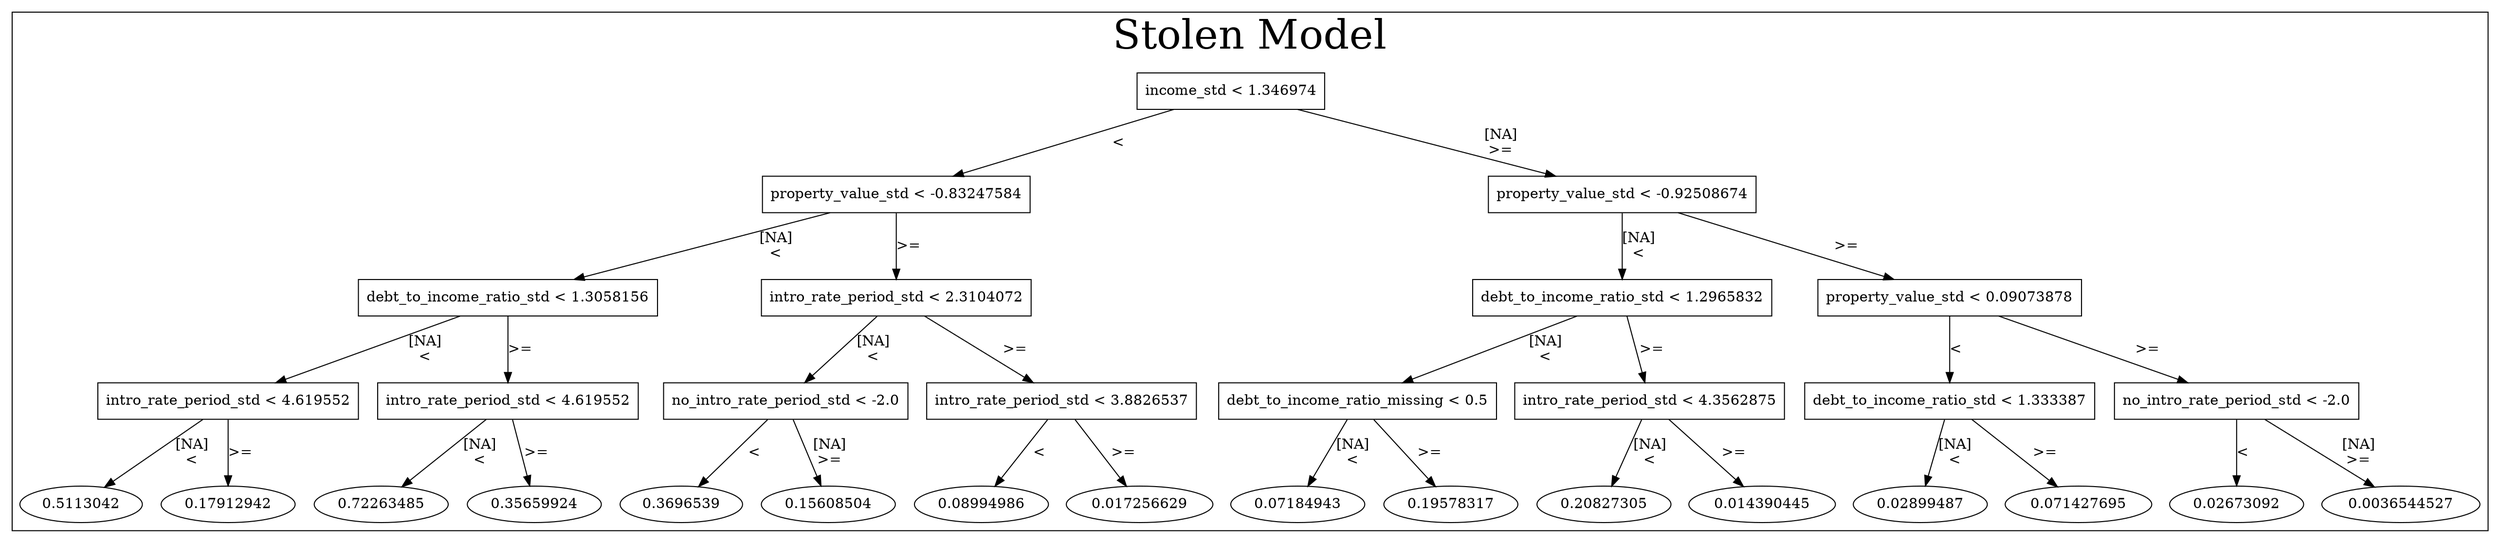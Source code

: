 /*
Generated by:
    http://https://github.com/h2oai/h2o-3/tree/master/h2o-genmodel/src/main/java/hex/genmodel/tools/PrintMojo.java
*/

/*
On a mac:

$ brew install graphviz
$ dot -Tpng file.gv -o file.png
$ open file.png
*/

digraph G {

subgraph cluster_0 {
/* Nodes */

/* Level 0 */
{
"SG_0_Node_0" [shape=box, fontsize=14, label="income_std < 1.346974"]
}

/* Level 1 */
{
"SG_0_Node_1" [shape=box, fontsize=14, label="property_value_std < -0.83247584"]
"SG_0_Node_2" [shape=box, fontsize=14, label="property_value_std < -0.92508674"]
}

/* Level 2 */
{
"SG_0_Node_3" [shape=box, fontsize=14, label="debt_to_income_ratio_std < 1.3058156"]
"SG_0_Node_4" [shape=box, fontsize=14, label="intro_rate_period_std < 2.3104072"]
"SG_0_Node_5" [shape=box, fontsize=14, label="debt_to_income_ratio_std < 1.2965832"]
"SG_0_Node_6" [shape=box, fontsize=14, label="property_value_std < 0.09073878"]
}

/* Level 3 */
{
"SG_0_Node_7" [shape=box, fontsize=14, label="intro_rate_period_std < 4.619552"]
"SG_0_Node_8" [shape=box, fontsize=14, label="intro_rate_period_std < 4.619552"]
"SG_0_Node_9" [shape=box, fontsize=14, label="no_intro_rate_period_std < -2.0"]
"SG_0_Node_10" [shape=box, fontsize=14, label="intro_rate_period_std < 3.8826537"]
"SG_0_Node_11" [shape=box, fontsize=14, label="debt_to_income_ratio_missing < 0.5"]
"SG_0_Node_12" [shape=box, fontsize=14, label="intro_rate_period_std < 4.3562875"]
"SG_0_Node_13" [shape=box, fontsize=14, label="debt_to_income_ratio_std < 1.333387"]
"SG_0_Node_14" [shape=box, fontsize=14, label="no_intro_rate_period_std < -2.0"]
}

/* Level 4 */
{
"SG_0_Node_31" [fontsize=14, label="0.5113042"]
"SG_0_Node_32" [fontsize=14, label="0.17912942"]
"SG_0_Node_33" [fontsize=14, label="0.72263485"]
"SG_0_Node_34" [fontsize=14, label="0.35659924"]
"SG_0_Node_35" [fontsize=14, label="0.3696539"]
"SG_0_Node_36" [fontsize=14, label="0.15608504"]
"SG_0_Node_37" [fontsize=14, label="0.08994986"]
"SG_0_Node_38" [fontsize=14, label="0.017256629"]
"SG_0_Node_39" [fontsize=14, label="0.07184943"]
"SG_0_Node_40" [fontsize=14, label="0.19578317"]
"SG_0_Node_41" [fontsize=14, label="0.20827305"]
"SG_0_Node_42" [fontsize=14, label="0.014390445"]
"SG_0_Node_43" [fontsize=14, label="0.02899487"]
"SG_0_Node_44" [fontsize=14, label="0.071427695"]
"SG_0_Node_45" [fontsize=14, label="0.02673092"]
"SG_0_Node_46" [fontsize=14, label="0.0036544527"]
}

/* Edges */
"SG_0_Node_0" -> "SG_0_Node_1" [fontsize=14, label="<
"]
"SG_0_Node_0" -> "SG_0_Node_2" [fontsize=14, label="[NA]
>=
"]
"SG_0_Node_2" -> "SG_0_Node_5" [fontsize=14, label="[NA]
<
"]
"SG_0_Node_2" -> "SG_0_Node_6" [fontsize=14, label=">=
"]
"SG_0_Node_6" -> "SG_0_Node_13" [fontsize=14, label="<
"]
"SG_0_Node_6" -> "SG_0_Node_14" [fontsize=14, label=">=
"]
"SG_0_Node_14" -> "SG_0_Node_45" [fontsize=14, label="<
"]
"SG_0_Node_14" -> "SG_0_Node_46" [fontsize=14, label="[NA]
>=
"]
"SG_0_Node_13" -> "SG_0_Node_43" [fontsize=14, label="[NA]
<
"]
"SG_0_Node_13" -> "SG_0_Node_44" [fontsize=14, label=">=
"]
"SG_0_Node_5" -> "SG_0_Node_11" [fontsize=14, label="[NA]
<
"]
"SG_0_Node_5" -> "SG_0_Node_12" [fontsize=14, label=">=
"]
"SG_0_Node_12" -> "SG_0_Node_41" [fontsize=14, label="[NA]
<
"]
"SG_0_Node_12" -> "SG_0_Node_42" [fontsize=14, label=">=
"]
"SG_0_Node_11" -> "SG_0_Node_39" [fontsize=14, label="[NA]
<
"]
"SG_0_Node_11" -> "SG_0_Node_40" [fontsize=14, label=">=
"]
"SG_0_Node_1" -> "SG_0_Node_3" [fontsize=14, label="[NA]
<
"]
"SG_0_Node_1" -> "SG_0_Node_4" [fontsize=14, label=">=
"]
"SG_0_Node_4" -> "SG_0_Node_9" [fontsize=14, label="[NA]
<
"]
"SG_0_Node_4" -> "SG_0_Node_10" [fontsize=14, label=">=
"]
"SG_0_Node_10" -> "SG_0_Node_37" [fontsize=14, label="<
"]
"SG_0_Node_10" -> "SG_0_Node_38" [fontsize=14, label=">=
"]
"SG_0_Node_9" -> "SG_0_Node_35" [fontsize=14, label="<
"]
"SG_0_Node_9" -> "SG_0_Node_36" [fontsize=14, label="[NA]
>=
"]
"SG_0_Node_3" -> "SG_0_Node_7" [fontsize=14, label="[NA]
<
"]
"SG_0_Node_3" -> "SG_0_Node_8" [fontsize=14, label=">=
"]
"SG_0_Node_8" -> "SG_0_Node_33" [fontsize=14, label="[NA]
<
"]
"SG_0_Node_8" -> "SG_0_Node_34" [fontsize=14, label=">=
"]
"SG_0_Node_7" -> "SG_0_Node_31" [fontsize=14, label="[NA]
<
"]
"SG_0_Node_7" -> "SG_0_Node_32" [fontsize=14, label=">=
"]

fontsize=40
label="Stolen Model"
}

}

